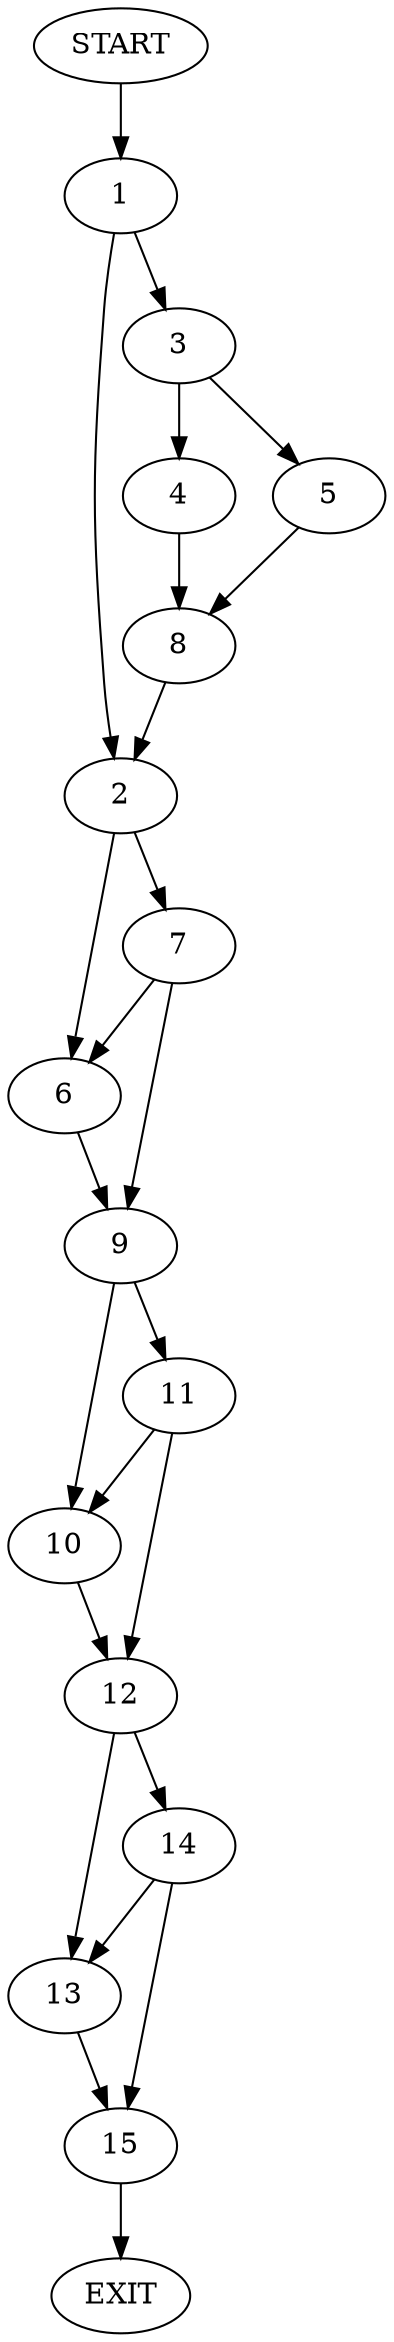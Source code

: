 digraph {
0 [label="START"]
16 [label="EXIT"]
0 -> 1
1 -> 2
1 -> 3
3 -> 4
3 -> 5
2 -> 6
2 -> 7
4 -> 8
5 -> 8
8 -> 2
6 -> 9
7 -> 6
7 -> 9
9 -> 10
9 -> 11
10 -> 12
11 -> 10
11 -> 12
12 -> 13
12 -> 14
13 -> 15
14 -> 15
14 -> 13
15 -> 16
}
